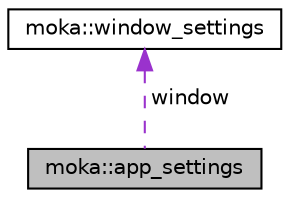 digraph "moka::app_settings"
{
 // LATEX_PDF_SIZE
  edge [fontname="Helvetica",fontsize="10",labelfontname="Helvetica",labelfontsize="10"];
  node [fontname="Helvetica",fontsize="10",shape=record];
  Node1 [label="moka::app_settings",height=0.2,width=0.4,color="black", fillcolor="grey75", style="filled", fontcolor="black",tooltip="A simple struct that will contain the configuration for the application's rendering + windowing setti..."];
  Node2 -> Node1 [dir="back",color="darkorchid3",fontsize="10",style="dashed",label=" window" ,fontname="Helvetica"];
  Node2 [label="moka::window_settings",height=0.2,width=0.4,color="black", fillcolor="white", style="filled",URL="$structmoka_1_1window__settings.html",tooltip="Window construction settings. Pass to the window object on constructions to set the initial state of ..."];
}
